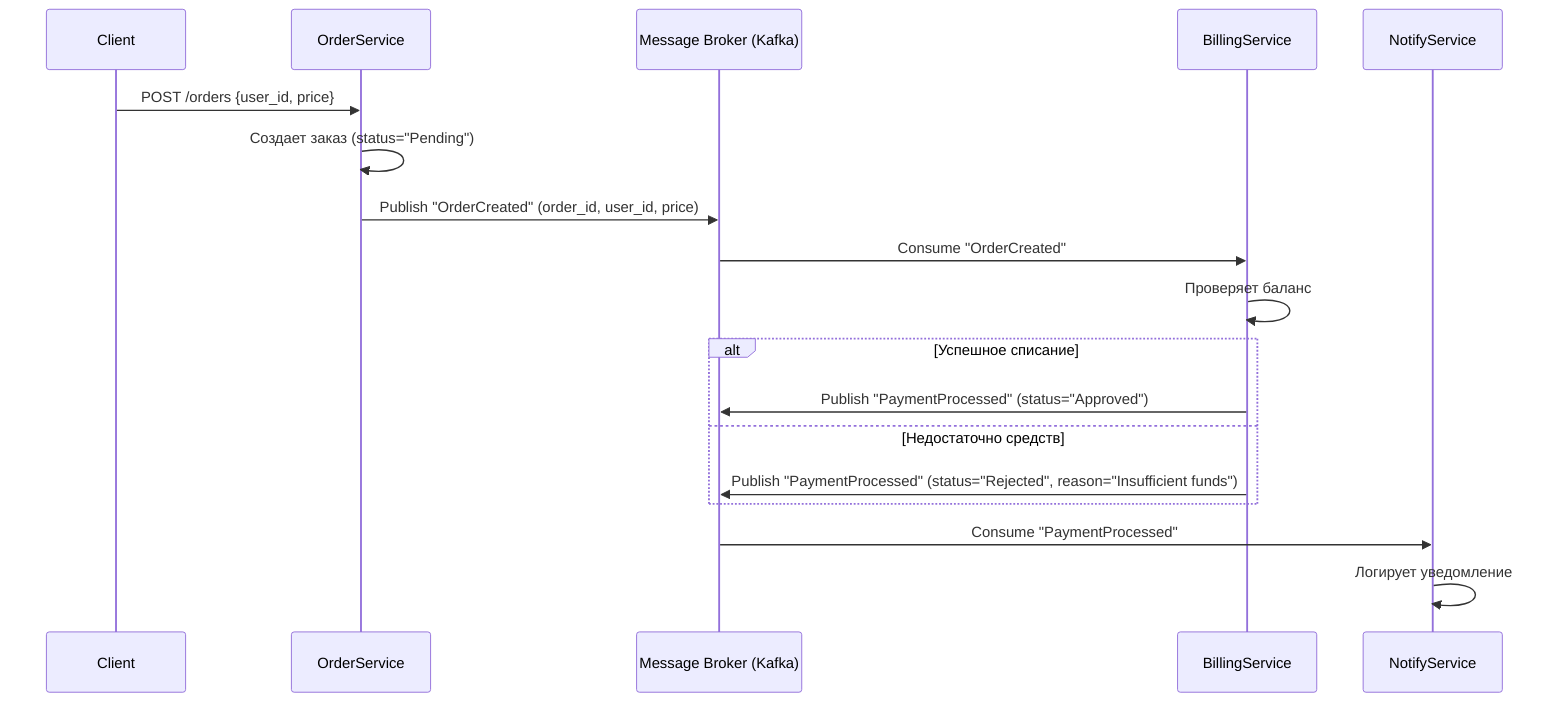 sequenceDiagram
    participant Client
    participant OrderService
    participant MessageBroker as Message Broker (Kafka)
    participant BillingService
    participant NotifyService


    Client->>OrderService: POST /orders {user_id, price}
    OrderService->>OrderService: Создает заказ (status="Pending")
    OrderService->>MessageBroker: Publish "OrderCreated" (order_id, user_id, price)

    MessageBroker->>BillingService: Consume "OrderCreated"
    BillingService->>BillingService: Проверяет баланс
    alt Успешное списание
        BillingService->>MessageBroker: Publish "PaymentProcessed" (status="Approved")
    else Недостаточно средств
        BillingService->>MessageBroker: Publish "PaymentProcessed" (status="Rejected", reason="Insufficient funds")
    end

    MessageBroker->>NotifyService: Consume "PaymentProcessed"
    NotifyService->>NotifyService: Логирует уведомление